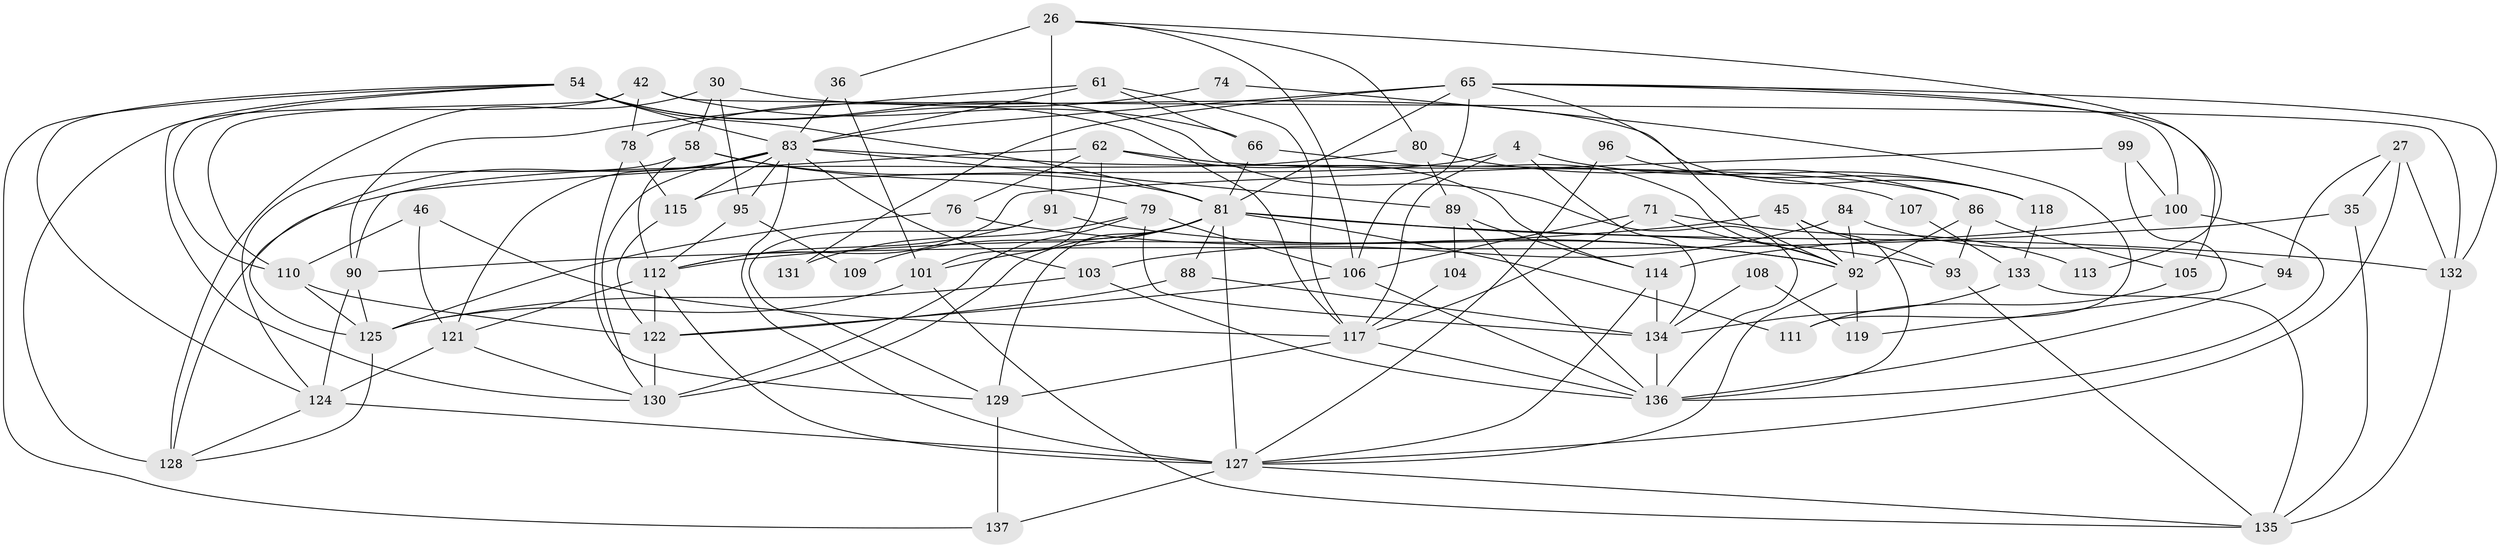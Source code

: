 // original degree distribution, {4: 0.291970802919708, 5: 0.15328467153284672, 3: 0.2846715328467153, 6: 0.10948905109489052, 2: 0.11678832116788321, 7: 0.029197080291970802, 8: 0.014598540145985401}
// Generated by graph-tools (version 1.1) at 2025/52/03/04/25 21:52:59]
// undirected, 68 vertices, 163 edges
graph export_dot {
graph [start="1"]
  node [color=gray90,style=filled];
  4;
  26 [super="+2"];
  27;
  30;
  35;
  36;
  42;
  45 [super="+43"];
  46;
  54 [super="+10+16+24"];
  58;
  61 [super="+57"];
  62;
  65 [super="+1+23"];
  66 [super="+25"];
  71;
  74;
  76 [super="+39+69"];
  78;
  79 [super="+18"];
  80;
  81 [super="+59+60"];
  83 [super="+33+40+73"];
  84;
  86 [super="+44"];
  88;
  89 [super="+63"];
  90;
  91 [super="+3"];
  92 [super="+75+77"];
  93;
  94;
  95;
  96;
  99 [super="+21"];
  100;
  101 [super="+9+22"];
  103 [super="+64+70"];
  104;
  105;
  106 [super="+49"];
  107;
  108 [super="+97"];
  109 [super="+85"];
  110 [super="+102"];
  111;
  112 [super="+14+87+72"];
  113;
  114 [super="+38"];
  115 [super="+41"];
  117 [super="+48"];
  118;
  119;
  121;
  122 [super="+67"];
  124 [super="+37"];
  125 [super="+15"];
  127 [super="+123+98"];
  128 [super="+6"];
  129;
  130 [super="+50+126"];
  131;
  132 [super="+53+116"];
  133;
  134 [super="+52"];
  135 [super="+120+82"];
  136 [super="+68"];
  137;
  4 -- 134;
  4 -- 115 [weight=2];
  4 -- 117 [weight=2];
  4 -- 118;
  26 -- 36 [weight=2];
  26 -- 80;
  26 -- 113;
  26 -- 106;
  26 -- 91 [weight=2];
  27 -- 35;
  27 -- 127;
  27 -- 94;
  27 -- 132 [weight=2];
  30 -- 58;
  30 -- 95;
  30 -- 118;
  30 -- 128;
  35 -- 90;
  35 -- 135;
  36 -- 83 [weight=3];
  36 -- 101;
  42 -- 78;
  42 -- 66;
  42 -- 128;
  42 -- 110;
  42 -- 132;
  45 -- 112;
  45 -- 93;
  45 -- 92 [weight=2];
  45 -- 136;
  46 -- 121;
  46 -- 117;
  46 -- 110;
  54 -- 117 [weight=2];
  54 -- 137;
  54 -- 124 [weight=2];
  54 -- 83;
  54 -- 81 [weight=2];
  54 -- 110;
  54 -- 130;
  54 -- 136;
  58 -- 79;
  58 -- 81;
  58 -- 124;
  58 -- 112;
  61 -- 90 [weight=2];
  61 -- 117;
  61 -- 66;
  61 -- 83;
  62 -- 90;
  62 -- 101;
  62 -- 114;
  62 -- 86;
  62 -- 76;
  65 -- 105;
  65 -- 81 [weight=3];
  65 -- 131;
  65 -- 106 [weight=2];
  65 -- 100;
  65 -- 83;
  65 -- 132;
  65 -- 92;
  66 -- 92 [weight=2];
  66 -- 81 [weight=2];
  71 -- 113;
  71 -- 117;
  71 -- 106;
  71 -- 92 [weight=2];
  74 -- 78;
  74 -- 111;
  76 -- 125;
  76 -- 92 [weight=2];
  78 -- 129;
  78 -- 115;
  79 -- 106;
  79 -- 131;
  79 -- 134;
  79 -- 130;
  80 -- 128;
  80 -- 86;
  80 -- 89;
  81 -- 109 [weight=3];
  81 -- 93 [weight=2];
  81 -- 130;
  81 -- 129;
  81 -- 101;
  81 -- 111;
  81 -- 88;
  81 -- 127 [weight=3];
  81 -- 132;
  83 -- 89;
  83 -- 95;
  83 -- 121;
  83 -- 127;
  83 -- 125 [weight=2];
  83 -- 115;
  83 -- 130;
  83 -- 103;
  83 -- 107;
  84 -- 94;
  84 -- 103;
  84 -- 92;
  86 -- 92 [weight=2];
  86 -- 105;
  86 -- 93;
  88 -- 122;
  88 -- 134;
  89 -- 136;
  89 -- 114;
  89 -- 104;
  90 -- 124;
  90 -- 125;
  91 -- 129;
  91 -- 112 [weight=2];
  91 -- 92;
  92 -- 119 [weight=2];
  92 -- 127;
  93 -- 135;
  94 -- 136;
  95 -- 109 [weight=2];
  95 -- 112;
  96 -- 118;
  96 -- 127;
  99 -- 119;
  99 -- 112;
  99 -- 100;
  100 -- 136;
  100 -- 114;
  101 -- 125;
  101 -- 135;
  103 -- 125 [weight=3];
  103 -- 136;
  104 -- 117;
  105 -- 111;
  106 -- 122;
  106 -- 136;
  107 -- 133;
  108 -- 119;
  108 -- 134 [weight=2];
  110 -- 125 [weight=2];
  110 -- 122;
  112 -- 127 [weight=2];
  112 -- 122 [weight=2];
  112 -- 121;
  114 -- 127;
  114 -- 134;
  115 -- 122;
  117 -- 129;
  117 -- 136;
  118 -- 133;
  121 -- 124;
  121 -- 130;
  122 -- 130 [weight=2];
  124 -- 128;
  124 -- 127 [weight=3];
  125 -- 128;
  127 -- 137;
  127 -- 135 [weight=3];
  129 -- 137;
  132 -- 135 [weight=2];
  133 -- 135;
  133 -- 134;
  134 -- 136;
}
